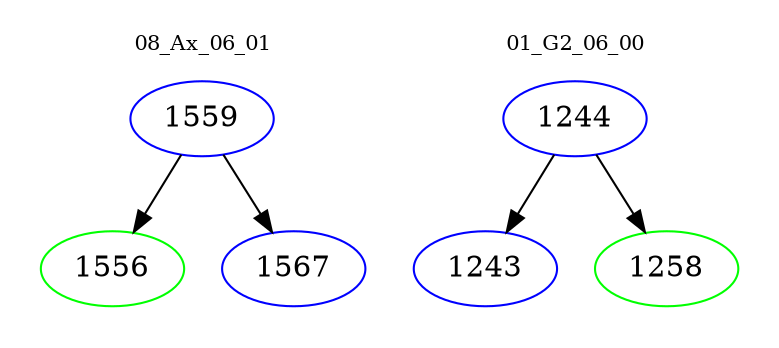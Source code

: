 digraph{
subgraph cluster_0 {
color = white
label = "08_Ax_06_01";
fontsize=10;
T0_1559 [label="1559", color="blue"]
T0_1559 -> T0_1556 [color="black"]
T0_1556 [label="1556", color="green"]
T0_1559 -> T0_1567 [color="black"]
T0_1567 [label="1567", color="blue"]
}
subgraph cluster_1 {
color = white
label = "01_G2_06_00";
fontsize=10;
T1_1244 [label="1244", color="blue"]
T1_1244 -> T1_1243 [color="black"]
T1_1243 [label="1243", color="blue"]
T1_1244 -> T1_1258 [color="black"]
T1_1258 [label="1258", color="green"]
}
}

